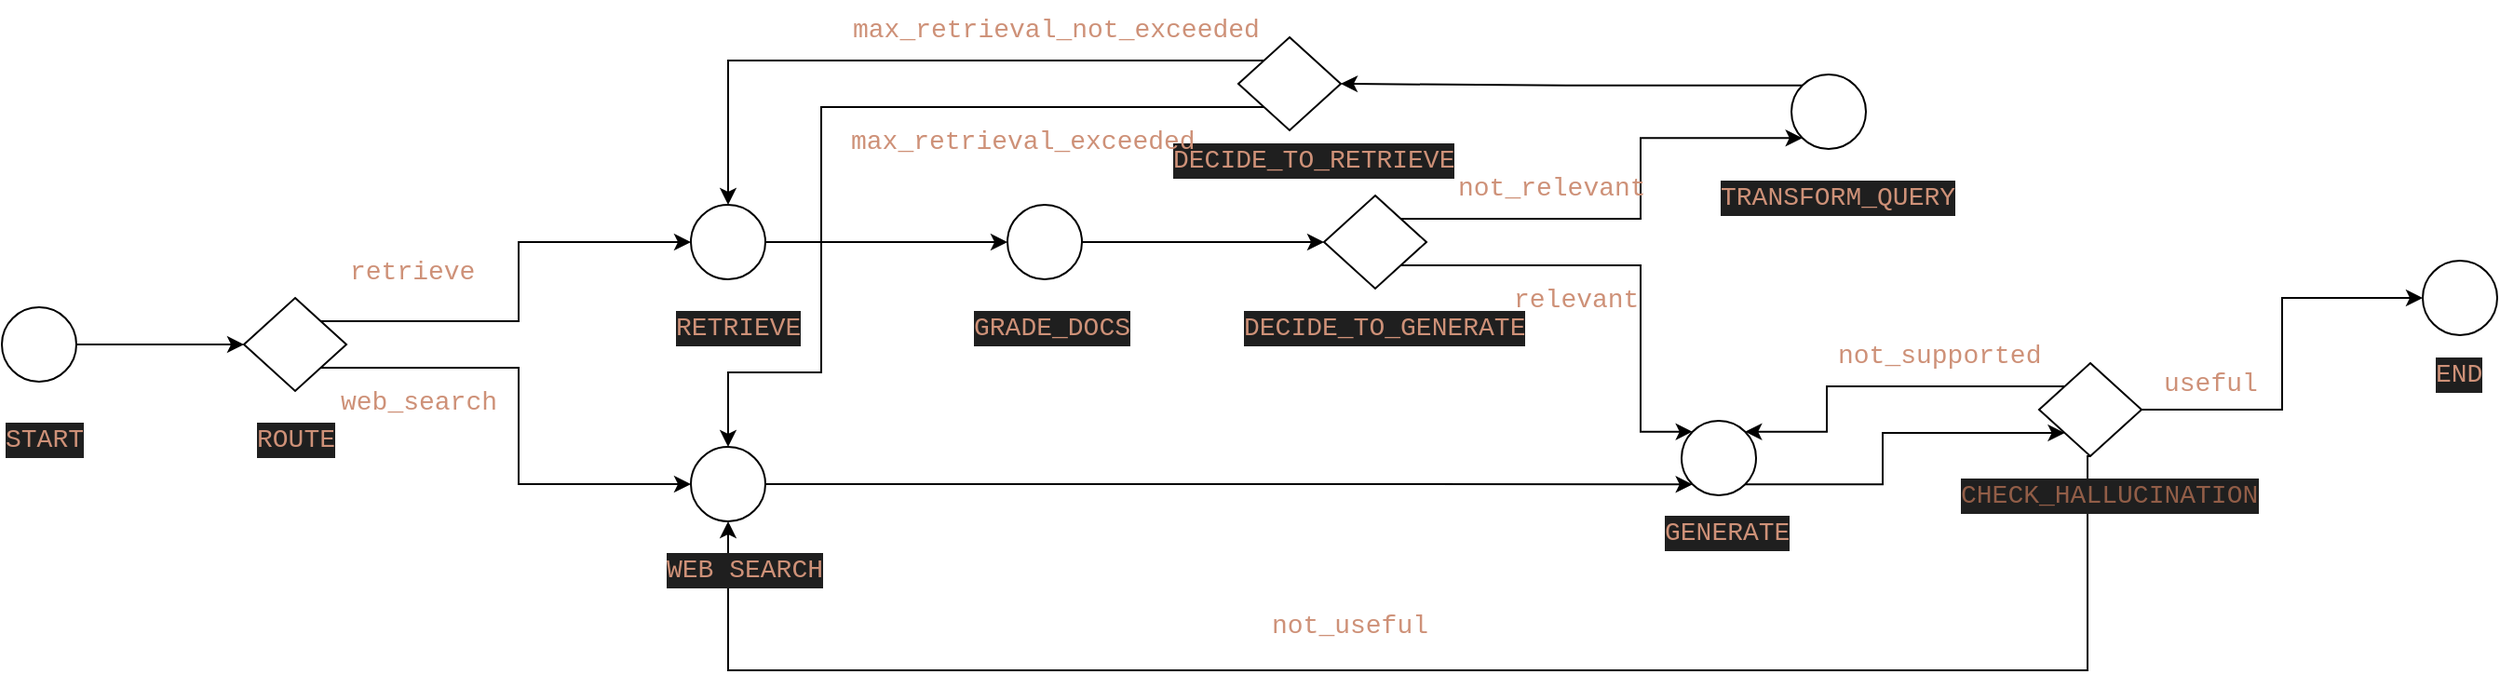 <mxfile version="28.2.5">
  <diagram name="Page-1" id="3OpRNEnocBs2ZBYkq8v7">
    <mxGraphModel dx="988" dy="1389" grid="1" gridSize="10" guides="1" tooltips="1" connect="1" arrows="1" fold="1" page="1" pageScale="1" pageWidth="1169" pageHeight="827" math="0" shadow="0">
      <root>
        <mxCell id="0" />
        <mxCell id="1" parent="0" />
        <mxCell id="t71yelg1gbKPcvT04N4M-12" style="edgeStyle=orthogonalEdgeStyle;rounded=0;orthogonalLoop=1;jettySize=auto;html=1;exitX=1;exitY=0;exitDx=0;exitDy=0;entryX=0;entryY=0.5;entryDx=0;entryDy=0;" parent="1" source="t71yelg1gbKPcvT04N4M-19" target="t71yelg1gbKPcvT04N4M-5" edge="1">
          <mxGeometry relative="1" as="geometry">
            <mxPoint x="204.142" y="135.858" as="sourcePoint" />
          </mxGeometry>
        </mxCell>
        <mxCell id="t71yelg1gbKPcvT04N4M-13" style="edgeStyle=orthogonalEdgeStyle;rounded=0;orthogonalLoop=1;jettySize=auto;html=1;exitX=1;exitY=1;exitDx=0;exitDy=0;entryX=0;entryY=0.5;entryDx=0;entryDy=0;" parent="1" source="t71yelg1gbKPcvT04N4M-19" target="t71yelg1gbKPcvT04N4M-7" edge="1">
          <mxGeometry relative="1" as="geometry">
            <mxPoint x="204.142" y="164.142" as="sourcePoint" />
          </mxGeometry>
        </mxCell>
        <mxCell id="t71yelg1gbKPcvT04N4M-2" value="&lt;div style=&quot;color: rgb(204, 204, 204); background-color: rgb(31, 31, 31); font-family: Consolas, &amp;quot;Courier New&amp;quot;, monospace; font-weight: normal; font-size: 14px; line-height: 19px; white-space: pre;&quot;&gt;&lt;div&gt;&lt;span style=&quot;color: rgb(206, 145, 120);&quot;&gt;ROUTE&lt;/span&gt;&lt;/div&gt;&lt;/div&gt;" style="text;whiteSpace=wrap;html=1;" parent="1" vertex="1">
          <mxGeometry x="155" y="180" width="45" height="30" as="geometry" />
        </mxCell>
        <mxCell id="t71yelg1gbKPcvT04N4M-16" style="edgeStyle=orthogonalEdgeStyle;rounded=0;orthogonalLoop=1;jettySize=auto;html=1;exitX=1;exitY=0.5;exitDx=0;exitDy=0;entryX=0;entryY=0.5;entryDx=0;entryDy=0;" parent="1" source="t71yelg1gbKPcvT04N4M-5" target="t71yelg1gbKPcvT04N4M-14" edge="1">
          <mxGeometry relative="1" as="geometry" />
        </mxCell>
        <mxCell id="t71yelg1gbKPcvT04N4M-5" value="" style="ellipse;whiteSpace=wrap;html=1;aspect=fixed;" parent="1" vertex="1">
          <mxGeometry x="390" y="70" width="40" height="40" as="geometry" />
        </mxCell>
        <mxCell id="t71yelg1gbKPcvT04N4M-6" value="&lt;div style=&quot;color: rgb(204, 204, 204); background-color: rgb(31, 31, 31); font-family: Consolas, &amp;quot;Courier New&amp;quot;, monospace; font-weight: normal; font-size: 14px; line-height: 19px; white-space: pre;&quot;&gt;&lt;div&gt;&lt;span style=&quot;color: rgb(206, 145, 120);&quot;&gt;RETRIEVE&lt;/span&gt;&lt;/div&gt;&lt;/div&gt;" style="text;whiteSpace=wrap;html=1;" parent="1" vertex="1">
          <mxGeometry x="380" y="120" width="70" height="30" as="geometry" />
        </mxCell>
        <mxCell id="t71yelg1gbKPcvT04N4M-11" style="edgeStyle=orthogonalEdgeStyle;rounded=0;orthogonalLoop=1;jettySize=auto;html=1;exitX=1;exitY=0.5;exitDx=0;exitDy=0;entryX=0;entryY=1;entryDx=0;entryDy=0;" parent="1" source="t71yelg1gbKPcvT04N4M-7" target="t71yelg1gbKPcvT04N4M-9" edge="1">
          <mxGeometry relative="1" as="geometry" />
        </mxCell>
        <mxCell id="t71yelg1gbKPcvT04N4M-7" value="" style="ellipse;whiteSpace=wrap;html=1;aspect=fixed;" parent="1" vertex="1">
          <mxGeometry x="390" y="200" width="40" height="40" as="geometry" />
        </mxCell>
        <mxCell id="t71yelg1gbKPcvT04N4M-44" style="edgeStyle=orthogonalEdgeStyle;rounded=0;orthogonalLoop=1;jettySize=auto;html=1;exitX=1;exitY=1;exitDx=0;exitDy=0;entryX=0;entryY=1;entryDx=0;entryDy=0;" parent="1" source="t71yelg1gbKPcvT04N4M-9" target="t71yelg1gbKPcvT04N4M-42" edge="1">
          <mxGeometry relative="1" as="geometry">
            <Array as="points">
              <mxPoint x="1030" y="220" />
              <mxPoint x="1030" y="193" />
            </Array>
          </mxGeometry>
        </mxCell>
        <mxCell id="t71yelg1gbKPcvT04N4M-9" value="" style="ellipse;whiteSpace=wrap;html=1;aspect=fixed;" parent="1" vertex="1">
          <mxGeometry x="922" y="186" width="40" height="40" as="geometry" />
        </mxCell>
        <mxCell id="t71yelg1gbKPcvT04N4M-10" value="&lt;div style=&quot;color: rgb(204, 204, 204); background-color: rgb(31, 31, 31); font-family: Consolas, &amp;quot;Courier New&amp;quot;, monospace; font-weight: normal; font-size: 14px; line-height: 19px; white-space: pre;&quot;&gt;&lt;div&gt;&lt;span style=&quot;color: rgb(206, 145, 120);&quot;&gt;GENERATE&lt;/span&gt;&lt;/div&gt;&lt;/div&gt;" style="text;whiteSpace=wrap;html=1;" parent="1" vertex="1">
          <mxGeometry x="911" y="230" width="70" height="30" as="geometry" />
        </mxCell>
        <mxCell id="t71yelg1gbKPcvT04N4M-23" style="edgeStyle=orthogonalEdgeStyle;rounded=0;orthogonalLoop=1;jettySize=auto;html=1;exitX=1;exitY=0.5;exitDx=0;exitDy=0;entryX=0;entryY=0.5;entryDx=0;entryDy=0;" parent="1" source="t71yelg1gbKPcvT04N4M-14" target="t71yelg1gbKPcvT04N4M-22" edge="1">
          <mxGeometry relative="1" as="geometry" />
        </mxCell>
        <mxCell id="t71yelg1gbKPcvT04N4M-14" value="" style="ellipse;whiteSpace=wrap;html=1;aspect=fixed;" parent="1" vertex="1">
          <mxGeometry x="560" y="70" width="40" height="40" as="geometry" />
        </mxCell>
        <mxCell id="t71yelg1gbKPcvT04N4M-15" value="&lt;div style=&quot;color: rgb(204, 204, 204); background-color: rgb(31, 31, 31); font-family: Consolas, &amp;quot;Courier New&amp;quot;, monospace; font-weight: normal; font-size: 14px; line-height: 19px; white-space: pre;&quot;&gt;&lt;div&gt;&lt;span style=&quot;color: rgb(206, 145, 120);&quot;&gt;GRADE_DOCS&lt;/span&gt;&lt;/div&gt;&lt;/div&gt;" style="text;whiteSpace=wrap;html=1;" parent="1" vertex="1">
          <mxGeometry x="540" y="120" width="80" height="30" as="geometry" />
        </mxCell>
        <mxCell id="t71yelg1gbKPcvT04N4M-20" style="edgeStyle=orthogonalEdgeStyle;rounded=0;orthogonalLoop=1;jettySize=auto;html=1;exitX=1;exitY=0.5;exitDx=0;exitDy=0;entryX=0;entryY=0.5;entryDx=0;entryDy=0;" parent="1" source="t71yelg1gbKPcvT04N4M-17" target="t71yelg1gbKPcvT04N4M-19" edge="1">
          <mxGeometry relative="1" as="geometry" />
        </mxCell>
        <mxCell id="t71yelg1gbKPcvT04N4M-17" value="" style="ellipse;whiteSpace=wrap;html=1;aspect=fixed;" parent="1" vertex="1">
          <mxGeometry x="20" y="125" width="40" height="40" as="geometry" />
        </mxCell>
        <mxCell id="t71yelg1gbKPcvT04N4M-18" value="&lt;div style=&quot;color: rgb(204, 204, 204); background-color: rgb(31, 31, 31); font-family: Consolas, &amp;quot;Courier New&amp;quot;, monospace; font-weight: normal; font-size: 14px; line-height: 19px; white-space: pre;&quot;&gt;&lt;div&gt;&lt;span style=&quot;color: rgb(206, 145, 120);&quot;&gt;START&lt;/span&gt;&lt;/div&gt;&lt;/div&gt;" style="text;whiteSpace=wrap;html=1;" parent="1" vertex="1">
          <mxGeometry x="20" y="180" width="45" height="30" as="geometry" />
        </mxCell>
        <mxCell id="t71yelg1gbKPcvT04N4M-19" value="" style="rhombus;whiteSpace=wrap;html=1;" parent="1" vertex="1">
          <mxGeometry x="150" y="120" width="55" height="50" as="geometry" />
        </mxCell>
        <mxCell id="t71yelg1gbKPcvT04N4M-21" value="&lt;div style=&quot;color: rgb(204, 204, 204); background-color: rgb(31, 31, 31); font-family: Consolas, &amp;quot;Courier New&amp;quot;, monospace; font-weight: normal; font-size: 14px; line-height: 19px; white-space: pre;&quot;&gt;&lt;div&gt;&lt;span style=&quot;color: rgb(206, 145, 120);&quot;&gt;DECIDE_TO_GENERATE&lt;/span&gt;&lt;/div&gt;&lt;/div&gt;" style="text;whiteSpace=wrap;html=1;" parent="1" vertex="1">
          <mxGeometry x="685" y="120" width="145" height="20" as="geometry" />
        </mxCell>
        <mxCell id="t71yelg1gbKPcvT04N4M-28" style="edgeStyle=orthogonalEdgeStyle;rounded=0;orthogonalLoop=1;jettySize=auto;html=1;exitX=1;exitY=0;exitDx=0;exitDy=0;entryX=0;entryY=1;entryDx=0;entryDy=0;" parent="1" source="t71yelg1gbKPcvT04N4M-22" target="t71yelg1gbKPcvT04N4M-26" edge="1">
          <mxGeometry relative="1" as="geometry">
            <Array as="points">
              <mxPoint x="900" y="78" />
              <mxPoint x="900" y="34" />
            </Array>
          </mxGeometry>
        </mxCell>
        <mxCell id="t71yelg1gbKPcvT04N4M-30" style="edgeStyle=orthogonalEdgeStyle;rounded=0;orthogonalLoop=1;jettySize=auto;html=1;exitX=1;exitY=1;exitDx=0;exitDy=0;entryX=0;entryY=0;entryDx=0;entryDy=0;" parent="1" source="t71yelg1gbKPcvT04N4M-22" target="t71yelg1gbKPcvT04N4M-9" edge="1">
          <mxGeometry relative="1" as="geometry">
            <Array as="points">
              <mxPoint x="900" y="103" />
              <mxPoint x="900" y="192" />
            </Array>
          </mxGeometry>
        </mxCell>
        <mxCell id="t71yelg1gbKPcvT04N4M-22" value="" style="rhombus;whiteSpace=wrap;html=1;" parent="1" vertex="1">
          <mxGeometry x="730" y="65" width="55" height="50" as="geometry" />
        </mxCell>
        <mxCell id="t71yelg1gbKPcvT04N4M-24" value="&lt;div style=&quot;font-family: Consolas, &amp;quot;Courier New&amp;quot;, monospace; font-weight: normal; font-size: 14px; line-height: 19px; white-space: pre;&quot;&gt;&lt;div style=&quot;&quot;&gt;&lt;span&gt;&lt;font style=&quot;color: light-dark(rgb(206, 145, 120), rgb(255, 247, 247));&quot;&gt;web_search&lt;/font&gt;&lt;/span&gt;&lt;/div&gt;&lt;/div&gt;" style="text;whiteSpace=wrap;html=1;" parent="1" vertex="1">
          <mxGeometry x="200" y="160" width="110" height="40" as="geometry" />
        </mxCell>
        <mxCell id="t71yelg1gbKPcvT04N4M-25" value="&lt;div style=&quot;font-family: Consolas, &amp;quot;Courier New&amp;quot;, monospace; font-weight: normal; font-size: 14px; line-height: 19px; white-space: pre;&quot;&gt;&lt;div style=&quot;&quot;&gt;&lt;span&gt;&lt;font style=&quot;color: light-dark(rgb(206, 145, 120), rgb(255, 255, 255));&quot;&gt;retrieve&lt;/font&gt;&lt;/span&gt;&lt;/div&gt;&lt;/div&gt;" style="text;whiteSpace=wrap;html=1;" parent="1" vertex="1">
          <mxGeometry x="205" y="90" width="65" height="40" as="geometry" />
        </mxCell>
        <mxCell id="72Tj1YZQxW9Vex3D4UZZ-2" style="edgeStyle=orthogonalEdgeStyle;rounded=0;orthogonalLoop=1;jettySize=auto;html=1;exitX=0;exitY=0;exitDx=0;exitDy=0;entryX=1;entryY=0.5;entryDx=0;entryDy=0;" edge="1" parent="1" source="t71yelg1gbKPcvT04N4M-26" target="72Tj1YZQxW9Vex3D4UZZ-1">
          <mxGeometry relative="1" as="geometry" />
        </mxCell>
        <mxCell id="t71yelg1gbKPcvT04N4M-26" value="" style="ellipse;whiteSpace=wrap;html=1;aspect=fixed;" parent="1" vertex="1">
          <mxGeometry x="981" width="40" height="40" as="geometry" />
        </mxCell>
        <mxCell id="t71yelg1gbKPcvT04N4M-27" value="&lt;div style=&quot;color: rgb(204, 204, 204); background-color: rgb(31, 31, 31); font-family: Consolas, &amp;quot;Courier New&amp;quot;, monospace; font-weight: normal; font-size: 14px; line-height: 19px; white-space: pre;&quot;&gt;&lt;div&gt;&lt;span style=&quot;color: rgb(206, 145, 120);&quot;&gt;TRANSFORM_QUERY&lt;/span&gt;&lt;/div&gt;&lt;/div&gt;" style="text;whiteSpace=wrap;html=1;" parent="1" vertex="1">
          <mxGeometry x="941" y="50" width="120" height="30" as="geometry" />
        </mxCell>
        <mxCell id="t71yelg1gbKPcvT04N4M-33" value="&lt;div style=&quot;font-family: Consolas, &amp;quot;Courier New&amp;quot;, monospace; font-weight: normal; font-size: 14px; line-height: 19px; white-space: pre;&quot;&gt;&lt;div style=&quot;&quot;&gt;&lt;span&gt;&lt;font style=&quot;color: light-dark(rgb(206, 145, 120), rgb(255, 255, 255));&quot;&gt;not_relevant&lt;/font&gt;&lt;/span&gt;&lt;/div&gt;&lt;/div&gt;" style="text;whiteSpace=wrap;html=1;" parent="1" vertex="1">
          <mxGeometry x="800" y="45" width="100" height="40" as="geometry" />
        </mxCell>
        <mxCell id="t71yelg1gbKPcvT04N4M-40" value="" style="ellipse;whiteSpace=wrap;html=1;aspect=fixed;" parent="1" vertex="1">
          <mxGeometry x="1320" y="100" width="40" height="40" as="geometry" />
        </mxCell>
        <mxCell id="t71yelg1gbKPcvT04N4M-41" value="&lt;div style=&quot;color: rgb(204, 204, 204); background-color: rgb(31, 31, 31); font-family: Consolas, &amp;quot;Courier New&amp;quot;, monospace; font-weight: normal; font-size: 14px; line-height: 19px; white-space: pre;&quot;&gt;&lt;div&gt;&lt;span style=&quot;color: rgb(206, 145, 120);&quot;&gt;END&lt;/span&gt;&lt;/div&gt;&lt;/div&gt;" style="text;whiteSpace=wrap;html=1;" parent="1" vertex="1">
          <mxGeometry x="1325" y="145" width="30" height="30" as="geometry" />
        </mxCell>
        <mxCell id="t71yelg1gbKPcvT04N4M-45" style="edgeStyle=orthogonalEdgeStyle;rounded=0;orthogonalLoop=1;jettySize=auto;html=1;exitX=0.5;exitY=1;exitDx=0;exitDy=0;entryX=0.5;entryY=1;entryDx=0;entryDy=0;" parent="1" source="t71yelg1gbKPcvT04N4M-42" target="t71yelg1gbKPcvT04N4M-7" edge="1">
          <mxGeometry relative="1" as="geometry">
            <Array as="points">
              <mxPoint x="1140" y="205" />
              <mxPoint x="1140" y="320" />
              <mxPoint x="410" y="320" />
            </Array>
          </mxGeometry>
        </mxCell>
        <mxCell id="t71yelg1gbKPcvT04N4M-48" style="edgeStyle=orthogonalEdgeStyle;rounded=0;orthogonalLoop=1;jettySize=auto;html=1;exitX=0;exitY=0;exitDx=0;exitDy=0;entryX=1;entryY=0;entryDx=0;entryDy=0;" parent="1" source="t71yelg1gbKPcvT04N4M-42" target="t71yelg1gbKPcvT04N4M-9" edge="1">
          <mxGeometry relative="1" as="geometry">
            <Array as="points">
              <mxPoint x="1000" y="168" />
              <mxPoint x="1000" y="192" />
            </Array>
          </mxGeometry>
        </mxCell>
        <mxCell id="t71yelg1gbKPcvT04N4M-50" style="edgeStyle=orthogonalEdgeStyle;rounded=0;orthogonalLoop=1;jettySize=auto;html=1;exitX=1;exitY=0.5;exitDx=0;exitDy=0;entryX=0;entryY=0.5;entryDx=0;entryDy=0;" parent="1" source="t71yelg1gbKPcvT04N4M-42" target="t71yelg1gbKPcvT04N4M-40" edge="1">
          <mxGeometry relative="1" as="geometry" />
        </mxCell>
        <mxCell id="t71yelg1gbKPcvT04N4M-42" value="" style="rhombus;whiteSpace=wrap;html=1;" parent="1" vertex="1">
          <mxGeometry x="1114" y="155" width="55" height="50" as="geometry" />
        </mxCell>
        <mxCell id="t71yelg1gbKPcvT04N4M-46" value="&lt;div style=&quot;font-family: Consolas, &amp;quot;Courier New&amp;quot;, monospace; font-weight: normal; font-size: 14px; line-height: 19px; white-space: pre;&quot;&gt;&lt;div style=&quot;&quot;&gt;&lt;span&gt;&lt;font style=&quot;color: light-dark(rgb(206, 145, 120), rgb(255, 255, 255));&quot;&gt;not_useful&lt;/font&gt;&lt;/span&gt;&lt;/div&gt;&lt;/div&gt;" style="text;whiteSpace=wrap;html=1;" parent="1" vertex="1">
          <mxGeometry x="700" y="280" width="90" height="40" as="geometry" />
        </mxCell>
        <mxCell id="t71yelg1gbKPcvT04N4M-49" value="&lt;div style=&quot;font-family: Consolas, &amp;quot;Courier New&amp;quot;, monospace; font-weight: normal; font-size: 14px; line-height: 19px; white-space: pre;&quot;&gt;&lt;div style=&quot;&quot;&gt;&lt;span&gt;&lt;font style=&quot;color: light-dark(rgb(206, 145, 120), rgb(255, 237, 237));&quot;&gt;not_supported&lt;/font&gt;&lt;/span&gt;&lt;/div&gt;&lt;/div&gt;" style="text;whiteSpace=wrap;html=1;" parent="1" vertex="1">
          <mxGeometry x="1004" y="135" width="110" height="45" as="geometry" />
        </mxCell>
        <mxCell id="t71yelg1gbKPcvT04N4M-51" value="&lt;div style=&quot;font-family: Consolas, &amp;quot;Courier New&amp;quot;, monospace; font-weight: normal; font-size: 14px; line-height: 19px; white-space: pre;&quot;&gt;&lt;div style=&quot;&quot;&gt;&lt;span&gt;&lt;font style=&quot;color: light-dark(rgb(206, 145, 120), rgb(255, 255, 255));&quot;&gt;useful&lt;/font&gt;&lt;/span&gt;&lt;/div&gt;&lt;/div&gt;" style="text;whiteSpace=wrap;html=1;" parent="1" vertex="1">
          <mxGeometry x="1179" y="150" width="51" height="34" as="geometry" />
        </mxCell>
        <mxCell id="t71yelg1gbKPcvT04N4M-52" value="&lt;div style=&quot;background-color: rgb(31, 31, 31); font-family: Consolas, &amp;quot;Courier New&amp;quot;, monospace; font-weight: normal; font-size: 14px; line-height: 19px; white-space: pre; color: rgb(204, 204, 204);&quot;&gt;&lt;font color=&quot;#915d47&quot;&gt;CHECK_HALLUCINATION&lt;/font&gt;&lt;/div&gt;" style="text;whiteSpace=wrap;html=1;" parent="1" vertex="1">
          <mxGeometry x="1070" y="210" width="150" height="40" as="geometry" />
        </mxCell>
        <mxCell id="t71yelg1gbKPcvT04N4M-8" value="&lt;div style=&quot;color: rgb(204, 204, 204); background-color: rgb(31, 31, 31); font-family: Consolas, &amp;quot;Courier New&amp;quot;, monospace; font-weight: normal; font-size: 14px; line-height: 19px; white-space: pre;&quot;&gt;&lt;div&gt;&lt;span style=&quot;color: rgb(206, 145, 120);&quot;&gt;WEB SEARCH&lt;/span&gt;&lt;/div&gt;&lt;/div&gt;" style="text;whiteSpace=wrap;html=1;" parent="1" vertex="1">
          <mxGeometry x="375" y="250" width="70" height="30" as="geometry" />
        </mxCell>
        <mxCell id="72Tj1YZQxW9Vex3D4UZZ-3" style="edgeStyle=orthogonalEdgeStyle;rounded=0;orthogonalLoop=1;jettySize=auto;html=1;exitX=0;exitY=0;exitDx=0;exitDy=0;entryX=0.5;entryY=0;entryDx=0;entryDy=0;" edge="1" parent="1" source="72Tj1YZQxW9Vex3D4UZZ-1" target="t71yelg1gbKPcvT04N4M-5">
          <mxGeometry relative="1" as="geometry" />
        </mxCell>
        <mxCell id="72Tj1YZQxW9Vex3D4UZZ-4" style="edgeStyle=orthogonalEdgeStyle;rounded=0;orthogonalLoop=1;jettySize=auto;html=1;exitX=0;exitY=1;exitDx=0;exitDy=0;entryX=0.5;entryY=0;entryDx=0;entryDy=0;" edge="1" parent="1" source="72Tj1YZQxW9Vex3D4UZZ-1" target="t71yelg1gbKPcvT04N4M-7">
          <mxGeometry relative="1" as="geometry">
            <Array as="points">
              <mxPoint x="460" y="18" />
              <mxPoint x="460" y="160" />
              <mxPoint x="410" y="160" />
            </Array>
          </mxGeometry>
        </mxCell>
        <mxCell id="72Tj1YZQxW9Vex3D4UZZ-1" value="" style="rhombus;whiteSpace=wrap;html=1;" vertex="1" parent="1">
          <mxGeometry x="684" y="-20" width="55" height="50" as="geometry" />
        </mxCell>
        <mxCell id="72Tj1YZQxW9Vex3D4UZZ-5" value="&lt;div style=&quot;font-family: Consolas, &amp;quot;Courier New&amp;quot;, monospace; font-weight: normal; font-size: 14px; line-height: 19px; white-space: pre;&quot;&gt;&lt;div style=&quot;&quot;&gt;&lt;span&gt;&lt;font style=&quot;color: light-dark(rgb(206, 145, 120), rgb(255, 255, 255));&quot;&gt;relevant&lt;/font&gt;&lt;/span&gt;&lt;/div&gt;&lt;/div&gt;" style="text;whiteSpace=wrap;html=1;" vertex="1" parent="1">
          <mxGeometry x="830" y="105" width="70" height="40" as="geometry" />
        </mxCell>
        <mxCell id="72Tj1YZQxW9Vex3D4UZZ-6" value="&lt;div style=&quot;color: rgb(204, 204, 204); background-color: rgb(31, 31, 31); font-family: Consolas, &amp;quot;Courier New&amp;quot;, monospace; font-weight: normal; font-size: 14px; line-height: 19px; white-space: pre;&quot;&gt;&lt;div&gt;&lt;span style=&quot;color: rgb(206, 145, 120);&quot;&gt;DECIDE_TO_RETRIEVE&lt;/span&gt;&lt;/div&gt;&lt;/div&gt;" style="text;whiteSpace=wrap;html=1;" vertex="1" parent="1">
          <mxGeometry x="647" y="30" width="145" height="20" as="geometry" />
        </mxCell>
        <mxCell id="72Tj1YZQxW9Vex3D4UZZ-7" value="&lt;div style=&quot;font-family: Consolas, &amp;quot;Courier New&amp;quot;, monospace; font-weight: normal; font-size: 14px; line-height: 19px; white-space: pre;&quot;&gt;&lt;div style=&quot;&quot;&gt;&lt;span&gt;&lt;font style=&quot;color: light-dark(rgb(206, 145, 120), rgb(255, 255, 255));&quot;&gt;max_retrieval_not_exceeded&lt;/font&gt;&lt;/span&gt;&lt;/div&gt;&lt;/div&gt;" style="text;whiteSpace=wrap;html=1;" vertex="1" parent="1">
          <mxGeometry x="475" y="-40" width="210" height="40" as="geometry" />
        </mxCell>
        <mxCell id="72Tj1YZQxW9Vex3D4UZZ-8" value="&lt;div style=&quot;font-family: Consolas, &amp;quot;Courier New&amp;quot;, monospace; font-weight: normal; font-size: 14px; line-height: 19px; white-space: pre;&quot;&gt;&lt;div style=&quot;&quot;&gt;&lt;span&gt;&lt;font style=&quot;color: light-dark(rgb(206, 145, 120), rgb(255, 255, 255));&quot;&gt;max_retrieval_exceeded&lt;/font&gt;&lt;/span&gt;&lt;/div&gt;&lt;/div&gt;" style="text;whiteSpace=wrap;html=1;" vertex="1" parent="1">
          <mxGeometry x="474" y="20" width="210" height="40" as="geometry" />
        </mxCell>
      </root>
    </mxGraphModel>
  </diagram>
</mxfile>
